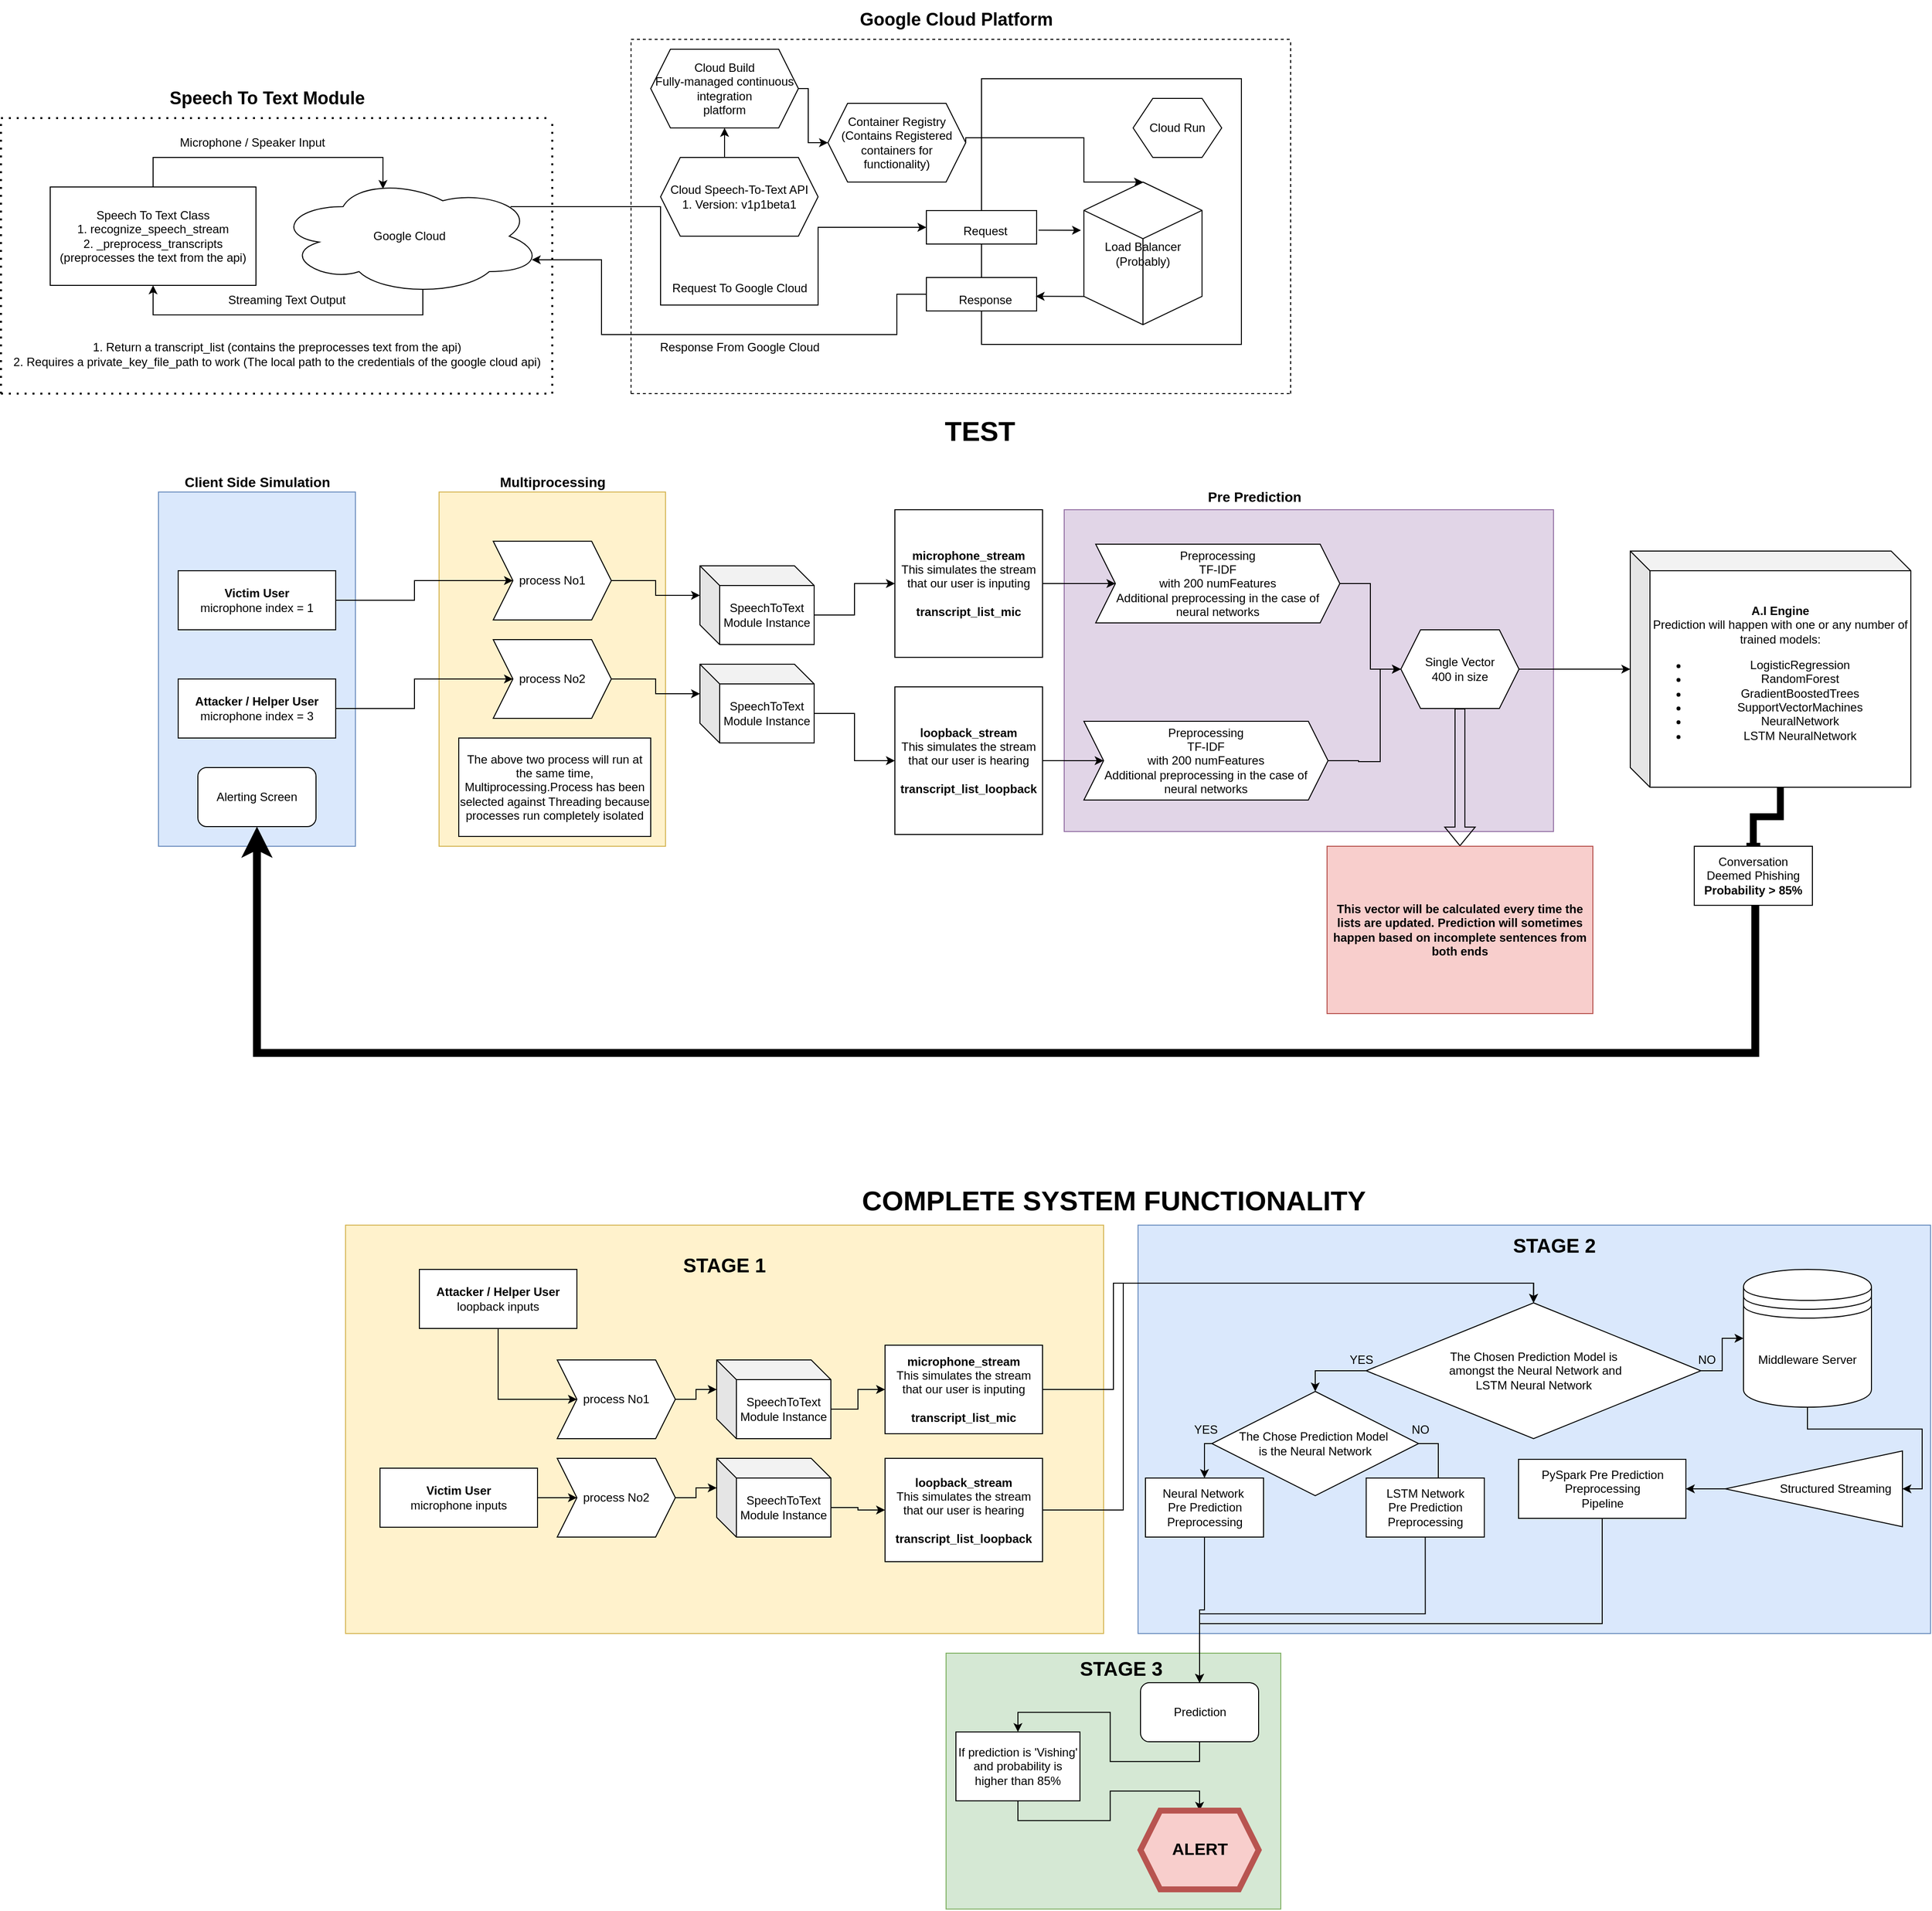 <mxfile version="21.3.7" type="device">
  <diagram name="Page-1" id="ctzv5fyDCn10Qhlh1byY">
    <mxGraphModel dx="1870" dy="420" grid="0" gridSize="10" guides="1" tooltips="1" connect="1" arrows="1" fold="1" page="0" pageScale="1" pageWidth="850" pageHeight="1100" math="0" shadow="0">
      <root>
        <mxCell id="0" />
        <mxCell id="1" parent="0" />
        <mxCell id="STmeNoUC2ha36NfWxA8M-2" value="" style="rounded=0;whiteSpace=wrap;html=1;strokeColor=#82b366;fontFamily=Helvetica;fontSize=12;fillColor=#d5e8d4;" parent="1" vertex="1">
          <mxGeometry x="1080" y="2160" width="340" height="260.06" as="geometry" />
        </mxCell>
        <mxCell id="Ygb7NbgrviFFFckif-1m-21" value="" style="rounded=0;whiteSpace=wrap;html=1;movable=0;resizable=0;rotatable=0;deletable=0;editable=0;locked=1;connectable=0;fillColor=#dae8fc;strokeColor=#6c8ebf;" parent="1" vertex="1">
          <mxGeometry x="1275" y="1725" width="805" height="415" as="geometry" />
        </mxCell>
        <mxCell id="0EH49_JH4XzbusxfSrFA-102" value="" style="rounded=0;whiteSpace=wrap;html=1;movable=1;resizable=1;rotatable=1;deletable=1;editable=1;locked=0;connectable=1;fillColor=#fff2cc;strokeColor=#d6b656;" parent="1" vertex="1">
          <mxGeometry x="470" y="1725" width="770" height="415" as="geometry" />
        </mxCell>
        <mxCell id="c_KxtVMHydn5gWl5uL-2-34" value="" style="rounded=0;whiteSpace=wrap;html=1;fillColor=#e1d5e7;strokeColor=#9673a6;movable=1;resizable=1;rotatable=1;deletable=1;editable=1;locked=0;connectable=1;" parent="1" vertex="1">
          <mxGeometry x="1200" y="998" width="497" height="327" as="geometry" />
        </mxCell>
        <mxCell id="c_KxtVMHydn5gWl5uL-2-20" value="" style="rounded=0;whiteSpace=wrap;html=1;fillColor=#dae8fc;strokeColor=#6c8ebf;movable=1;resizable=1;rotatable=1;deletable=1;editable=1;locked=0;connectable=1;" parent="1" vertex="1">
          <mxGeometry x="280" y="980" width="200" height="360" as="geometry" />
        </mxCell>
        <mxCell id="c_KxtVMHydn5gWl5uL-2-15" value="" style="rounded=0;whiteSpace=wrap;html=1;fillColor=#fff2cc;strokeColor=#d6b656;movable=1;resizable=1;rotatable=1;deletable=1;editable=1;locked=0;connectable=1;" parent="1" vertex="1">
          <mxGeometry x="565" y="980" width="230" height="360" as="geometry" />
        </mxCell>
        <mxCell id="K1V9EkRKCvGRuE5wwpo5-73" style="edgeStyle=orthogonalEdgeStyle;rounded=0;orthogonalLoop=1;jettySize=auto;html=1;exitX=0;exitY=0;exitDx=0;exitDy=51;exitPerimeter=0;entryX=0.96;entryY=0.7;entryDx=0;entryDy=0;entryPerimeter=0;" parent="1" source="K1V9EkRKCvGRuE5wwpo5-53" target="K1V9EkRKCvGRuE5wwpo5-19" edge="1">
          <mxGeometry relative="1" as="geometry">
            <Array as="points">
              <mxPoint x="1030" y="779" />
              <mxPoint x="1030" y="820" />
              <mxPoint x="730" y="820" />
              <mxPoint x="730" y="744" />
            </Array>
          </mxGeometry>
        </mxCell>
        <mxCell id="K1V9EkRKCvGRuE5wwpo5-53" value="" style="shape=module;align=left;spacingLeft=20;align=center;verticalAlign=top;whiteSpace=wrap;html=1;jettyWidth=112;jettyHeight=34;fillColor=none;flipH=0;flipV=1;" parent="1" vertex="1">
          <mxGeometry x="1060" y="560" width="320" height="270" as="geometry" />
        </mxCell>
        <mxCell id="K1V9EkRKCvGRuE5wwpo5-24" style="edgeStyle=orthogonalEdgeStyle;rounded=0;orthogonalLoop=1;jettySize=auto;html=1;exitX=0.5;exitY=0;exitDx=0;exitDy=0;entryX=0.4;entryY=0.1;entryDx=0;entryDy=0;entryPerimeter=0;" parent="1" source="K1V9EkRKCvGRuE5wwpo5-18" edge="1">
          <mxGeometry relative="1" as="geometry">
            <mxPoint x="508" y="672" as="targetPoint" />
            <Array as="points">
              <mxPoint x="290" y="640" />
              <mxPoint x="454" y="640" />
            </Array>
          </mxGeometry>
        </mxCell>
        <mxCell id="K1V9EkRKCvGRuE5wwpo5-18" value="Speech To Text Class&lt;br&gt;1. recognize_speech_stream&lt;br&gt;2. _preprocess_transcripts (preprocesses the text from the api)" style="rounded=0;whiteSpace=wrap;html=1;" parent="1" vertex="1">
          <mxGeometry x="170" y="670" width="209" height="100" as="geometry" />
        </mxCell>
        <mxCell id="K1V9EkRKCvGRuE5wwpo5-29" style="edgeStyle=orthogonalEdgeStyle;rounded=0;orthogonalLoop=1;jettySize=auto;html=1;exitX=0.55;exitY=0.95;exitDx=0;exitDy=0;exitPerimeter=0;entryX=0.5;entryY=1;entryDx=0;entryDy=0;" parent="1" target="K1V9EkRKCvGRuE5wwpo5-18" edge="1">
          <mxGeometry relative="1" as="geometry">
            <mxPoint x="548.5" y="774" as="sourcePoint" />
            <Array as="points">
              <mxPoint x="549" y="800" />
              <mxPoint x="275" y="800" />
            </Array>
          </mxGeometry>
        </mxCell>
        <mxCell id="K1V9EkRKCvGRuE5wwpo5-72" style="edgeStyle=orthogonalEdgeStyle;rounded=0;orthogonalLoop=1;jettySize=auto;html=1;exitX=0.88;exitY=0.25;exitDx=0;exitDy=0;exitPerimeter=0;entryX=0;entryY=0;entryDx=0;entryDy=119;entryPerimeter=0;" parent="1" source="K1V9EkRKCvGRuE5wwpo5-19" target="K1V9EkRKCvGRuE5wwpo5-53" edge="1">
          <mxGeometry relative="1" as="geometry">
            <Array as="points">
              <mxPoint x="790" y="690" />
              <mxPoint x="790" y="790" />
              <mxPoint x="950" y="790" />
              <mxPoint x="950" y="711" />
            </Array>
          </mxGeometry>
        </mxCell>
        <mxCell id="K1V9EkRKCvGRuE5wwpo5-19" value="Google Cloud" style="ellipse;shape=cloud;whiteSpace=wrap;html=1;" parent="1" vertex="1">
          <mxGeometry x="400" y="660" width="270" height="120" as="geometry" />
        </mxCell>
        <mxCell id="K1V9EkRKCvGRuE5wwpo5-26" value="Microphone / Speaker Input" style="text;html=1;align=center;verticalAlign=middle;resizable=0;points=[];autosize=1;strokeColor=none;fillColor=none;" parent="1" vertex="1">
          <mxGeometry x="290" y="610" width="170" height="30" as="geometry" />
        </mxCell>
        <mxCell id="K1V9EkRKCvGRuE5wwpo5-27" value="Streaming Text Output" style="text;html=1;align=center;verticalAlign=middle;resizable=0;points=[];autosize=1;strokeColor=none;fillColor=none;" parent="1" vertex="1">
          <mxGeometry x="340" y="770" width="140" height="30" as="geometry" />
        </mxCell>
        <mxCell id="K1V9EkRKCvGRuE5wwpo5-30" value="" style="endArrow=none;dashed=1;html=1;dashPattern=1 3;strokeWidth=2;rounded=0;" parent="1" edge="1">
          <mxGeometry width="50" height="50" relative="1" as="geometry">
            <mxPoint x="120" y="880" as="sourcePoint" />
            <mxPoint x="120" y="600" as="targetPoint" />
          </mxGeometry>
        </mxCell>
        <mxCell id="K1V9EkRKCvGRuE5wwpo5-32" value="" style="endArrow=none;dashed=1;html=1;dashPattern=1 3;strokeWidth=2;rounded=0;" parent="1" edge="1">
          <mxGeometry width="50" height="50" relative="1" as="geometry">
            <mxPoint x="120" y="880" as="sourcePoint" />
            <mxPoint x="680" y="880" as="targetPoint" />
          </mxGeometry>
        </mxCell>
        <mxCell id="K1V9EkRKCvGRuE5wwpo5-33" value="" style="endArrow=none;dashed=1;html=1;dashPattern=1 3;strokeWidth=2;rounded=0;" parent="1" edge="1">
          <mxGeometry width="50" height="50" relative="1" as="geometry">
            <mxPoint x="120" y="600" as="sourcePoint" />
            <mxPoint x="680" y="600" as="targetPoint" />
          </mxGeometry>
        </mxCell>
        <mxCell id="K1V9EkRKCvGRuE5wwpo5-34" value="1. Return a transcript_list (contains the preprocesses text from the api)&lt;br&gt;2. Requires a private_key_file_path to work (The local path to the credentials of the google cloud api)" style="text;html=1;align=center;verticalAlign=middle;resizable=0;points=[];autosize=1;strokeColor=none;fillColor=none;" parent="1" vertex="1">
          <mxGeometry x="120" y="820" width="560" height="40" as="geometry" />
        </mxCell>
        <mxCell id="K1V9EkRKCvGRuE5wwpo5-36" value="&lt;font style=&quot;font-size: 18px;&quot;&gt;&lt;b&gt;Speech To Text Module&lt;/b&gt;&lt;/font&gt;" style="text;html=1;align=center;verticalAlign=middle;resizable=0;points=[];autosize=1;strokeColor=none;fillColor=none;" parent="1" vertex="1">
          <mxGeometry x="280" y="560" width="220" height="40" as="geometry" />
        </mxCell>
        <mxCell id="K1V9EkRKCvGRuE5wwpo5-66" style="edgeStyle=orthogonalEdgeStyle;rounded=0;orthogonalLoop=1;jettySize=auto;html=1;exitX=0.5;exitY=0;exitDx=0;exitDy=0;entryX=0.5;entryY=1;entryDx=0;entryDy=0;" parent="1" source="K1V9EkRKCvGRuE5wwpo5-38" target="K1V9EkRKCvGRuE5wwpo5-39" edge="1">
          <mxGeometry relative="1" as="geometry" />
        </mxCell>
        <mxCell id="K1V9EkRKCvGRuE5wwpo5-38" value="Cloud Speech-To-Text API&lt;br&gt;1. Version: v1p1beta1" style="shape=hexagon;perimeter=hexagonPerimeter2;whiteSpace=wrap;html=1;fixedSize=1;" parent="1" vertex="1">
          <mxGeometry x="790" y="640" width="160" height="80" as="geometry" />
        </mxCell>
        <mxCell id="K1V9EkRKCvGRuE5wwpo5-45" style="edgeStyle=orthogonalEdgeStyle;rounded=0;orthogonalLoop=1;jettySize=auto;html=1;exitX=1;exitY=0.5;exitDx=0;exitDy=0;entryX=0;entryY=0.5;entryDx=0;entryDy=0;" parent="1" source="K1V9EkRKCvGRuE5wwpo5-39" target="K1V9EkRKCvGRuE5wwpo5-40" edge="1">
          <mxGeometry relative="1" as="geometry">
            <Array as="points">
              <mxPoint x="940" y="570" />
              <mxPoint x="940" y="625" />
            </Array>
          </mxGeometry>
        </mxCell>
        <mxCell id="K1V9EkRKCvGRuE5wwpo5-39" value="Cloud Build&lt;br&gt;Fully-managed continuous integration&lt;br&gt;platform" style="shape=hexagon;perimeter=hexagonPerimeter2;whiteSpace=wrap;html=1;fixedSize=1;" parent="1" vertex="1">
          <mxGeometry x="780" y="530" width="150" height="80" as="geometry" />
        </mxCell>
        <mxCell id="K1V9EkRKCvGRuE5wwpo5-61" style="edgeStyle=orthogonalEdgeStyle;rounded=0;orthogonalLoop=1;jettySize=auto;html=1;exitX=1;exitY=0.5;exitDx=0;exitDy=0;entryX=0.5;entryY=0;entryDx=0;entryDy=0;entryPerimeter=0;" parent="1" source="K1V9EkRKCvGRuE5wwpo5-40" target="K1V9EkRKCvGRuE5wwpo5-60" edge="1">
          <mxGeometry relative="1" as="geometry">
            <Array as="points">
              <mxPoint x="1100" y="620" />
              <mxPoint x="1220" y="620" />
              <mxPoint x="1220" y="665" />
            </Array>
          </mxGeometry>
        </mxCell>
        <mxCell id="K1V9EkRKCvGRuE5wwpo5-40" value="Container Registry&lt;br&gt;(Contains Registered containers for functionality)" style="shape=hexagon;perimeter=hexagonPerimeter2;whiteSpace=wrap;html=1;fixedSize=1;" parent="1" vertex="1">
          <mxGeometry x="960" y="585" width="140" height="80" as="geometry" />
        </mxCell>
        <mxCell id="K1V9EkRKCvGRuE5wwpo5-55" value="Request" style="text;html=1;strokeColor=none;fillColor=none;align=center;verticalAlign=middle;whiteSpace=wrap;rounded=0;" parent="1" vertex="1">
          <mxGeometry x="1090" y="700" width="60" height="30" as="geometry" />
        </mxCell>
        <mxCell id="K1V9EkRKCvGRuE5wwpo5-57" value="Response&lt;br&gt;" style="text;html=1;strokeColor=none;fillColor=none;align=center;verticalAlign=middle;whiteSpace=wrap;rounded=0;" parent="1" vertex="1">
          <mxGeometry x="1090" y="770" width="60" height="30" as="geometry" />
        </mxCell>
        <mxCell id="K1V9EkRKCvGRuE5wwpo5-59" value="Cloud Run" style="shape=hexagon;perimeter=hexagonPerimeter2;whiteSpace=wrap;html=1;fixedSize=1;" parent="1" vertex="1">
          <mxGeometry x="1270" y="580" width="90" height="60" as="geometry" />
        </mxCell>
        <mxCell id="K1V9EkRKCvGRuE5wwpo5-60" value="Load Balancer&lt;br&gt;(Probably)" style="html=1;whiteSpace=wrap;shape=isoCube2;backgroundOutline=1;isoAngle=15;" parent="1" vertex="1">
          <mxGeometry x="1220" y="665" width="120" height="145" as="geometry" />
        </mxCell>
        <mxCell id="K1V9EkRKCvGRuE5wwpo5-63" value="" style="endArrow=classic;html=1;rounded=0;exitX=0.356;exitY=0.43;exitDx=0;exitDy=0;exitPerimeter=0;entryX=-0.025;entryY=0.338;entryDx=0;entryDy=0;entryPerimeter=0;" parent="1" source="K1V9EkRKCvGRuE5wwpo5-53" target="K1V9EkRKCvGRuE5wwpo5-60" edge="1">
          <mxGeometry width="50" height="50" relative="1" as="geometry">
            <mxPoint x="880" y="650" as="sourcePoint" />
            <mxPoint x="930" y="600" as="targetPoint" />
          </mxGeometry>
        </mxCell>
        <mxCell id="K1V9EkRKCvGRuE5wwpo5-64" value="" style="endArrow=classic;html=1;rounded=0;exitX=0;exitY=0;exitDx=0;exitDy=116.191;exitPerimeter=0;entryX=0.347;entryY=0.181;entryDx=0;entryDy=0;entryPerimeter=0;" parent="1" source="K1V9EkRKCvGRuE5wwpo5-60" target="K1V9EkRKCvGRuE5wwpo5-53" edge="1">
          <mxGeometry width="50" height="50" relative="1" as="geometry">
            <mxPoint x="880" y="650" as="sourcePoint" />
            <mxPoint x="930" y="600" as="targetPoint" />
          </mxGeometry>
        </mxCell>
        <mxCell id="K1V9EkRKCvGRuE5wwpo5-65" value="" style="endArrow=none;dashed=1;html=1;dashPattern=1 3;strokeWidth=2;rounded=0;" parent="1" edge="1">
          <mxGeometry width="50" height="50" relative="1" as="geometry">
            <mxPoint x="680" y="880" as="sourcePoint" />
            <mxPoint x="680" y="600" as="targetPoint" />
          </mxGeometry>
        </mxCell>
        <mxCell id="K1V9EkRKCvGRuE5wwpo5-67" value="" style="endArrow=none;dashed=1;html=1;rounded=0;" parent="1" edge="1">
          <mxGeometry width="50" height="50" relative="1" as="geometry">
            <mxPoint x="760" y="880" as="sourcePoint" />
            <mxPoint x="760" y="520" as="targetPoint" />
          </mxGeometry>
        </mxCell>
        <mxCell id="K1V9EkRKCvGRuE5wwpo5-68" value="" style="endArrow=none;dashed=1;html=1;rounded=0;" parent="1" edge="1">
          <mxGeometry width="50" height="50" relative="1" as="geometry">
            <mxPoint x="1430" y="880" as="sourcePoint" />
            <mxPoint x="1430" y="520" as="targetPoint" />
          </mxGeometry>
        </mxCell>
        <mxCell id="K1V9EkRKCvGRuE5wwpo5-69" value="" style="endArrow=none;dashed=1;html=1;rounded=0;" parent="1" edge="1">
          <mxGeometry width="50" height="50" relative="1" as="geometry">
            <mxPoint x="760" y="520" as="sourcePoint" />
            <mxPoint x="1430" y="520" as="targetPoint" />
          </mxGeometry>
        </mxCell>
        <mxCell id="K1V9EkRKCvGRuE5wwpo5-70" value="" style="endArrow=none;dashed=1;html=1;rounded=0;" parent="1" edge="1">
          <mxGeometry width="50" height="50" relative="1" as="geometry">
            <mxPoint x="760" y="880" as="sourcePoint" />
            <mxPoint x="1430" y="880" as="targetPoint" />
          </mxGeometry>
        </mxCell>
        <mxCell id="K1V9EkRKCvGRuE5wwpo5-71" value="&lt;font style=&quot;font-size: 18px;&quot;&gt;Google Cloud Platform&lt;/font&gt;" style="text;html=1;align=center;verticalAlign=middle;resizable=0;points=[];autosize=1;strokeColor=none;fillColor=none;fontSize=18;fontStyle=1" parent="1" vertex="1">
          <mxGeometry x="980" y="480" width="220" height="40" as="geometry" />
        </mxCell>
        <mxCell id="K1V9EkRKCvGRuE5wwpo5-74" value="Request To Google Cloud" style="text;html=1;align=center;verticalAlign=middle;resizable=0;points=[];autosize=1;strokeColor=none;fillColor=none;" parent="1" vertex="1">
          <mxGeometry x="790" y="758" width="160" height="30" as="geometry" />
        </mxCell>
        <mxCell id="K1V9EkRKCvGRuE5wwpo5-75" value="Response From Google Cloud" style="text;html=1;align=center;verticalAlign=middle;resizable=0;points=[];autosize=1;strokeColor=none;fillColor=none;" parent="1" vertex="1">
          <mxGeometry x="775" y="818" width="190" height="30" as="geometry" />
        </mxCell>
        <mxCell id="c_KxtVMHydn5gWl5uL-2-1" value="&lt;b style=&quot;&quot;&gt;&lt;font style=&quot;font-size: 28px;&quot;&gt;TEST&lt;/font&gt;&lt;/b&gt;" style="text;html=1;align=center;verticalAlign=middle;resizable=0;points=[];autosize=1;strokeColor=none;fillColor=none;" parent="1" vertex="1">
          <mxGeometry x="1064" y="893" width="100" height="50" as="geometry" />
        </mxCell>
        <mxCell id="c_KxtVMHydn5gWl5uL-2-6" style="edgeStyle=orthogonalEdgeStyle;rounded=0;orthogonalLoop=1;jettySize=auto;html=1;exitX=1;exitY=0.5;exitDx=0;exitDy=0;entryX=0;entryY=0.5;entryDx=0;entryDy=0;" parent="1" source="c_KxtVMHydn5gWl5uL-2-2" target="c_KxtVMHydn5gWl5uL-2-8" edge="1">
          <mxGeometry relative="1" as="geometry" />
        </mxCell>
        <mxCell id="c_KxtVMHydn5gWl5uL-2-2" value="&lt;b&gt;Victim User&lt;/b&gt;&lt;br&gt;microphone index = 1" style="rounded=0;whiteSpace=wrap;html=1;" parent="1" vertex="1">
          <mxGeometry x="300" y="1060" width="160" height="60" as="geometry" />
        </mxCell>
        <mxCell id="c_KxtVMHydn5gWl5uL-2-7" style="edgeStyle=orthogonalEdgeStyle;rounded=0;orthogonalLoop=1;jettySize=auto;html=1;exitX=1;exitY=0.5;exitDx=0;exitDy=0;entryX=0;entryY=0.5;entryDx=0;entryDy=0;" parent="1" source="c_KxtVMHydn5gWl5uL-2-3" target="c_KxtVMHydn5gWl5uL-2-9" edge="1">
          <mxGeometry relative="1" as="geometry" />
        </mxCell>
        <mxCell id="c_KxtVMHydn5gWl5uL-2-3" value="&lt;b&gt;Attacker / Helper User&lt;/b&gt;&lt;br&gt;microphone index = 3" style="rounded=0;whiteSpace=wrap;html=1;" parent="1" vertex="1">
          <mxGeometry x="300" y="1170" width="160" height="60" as="geometry" />
        </mxCell>
        <mxCell id="c_KxtVMHydn5gWl5uL-2-27" style="edgeStyle=orthogonalEdgeStyle;rounded=0;orthogonalLoop=1;jettySize=auto;html=1;exitX=1;exitY=0.5;exitDx=0;exitDy=0;entryX=0;entryY=0.5;entryDx=0;entryDy=0;" parent="1" source="c_KxtVMHydn5gWl5uL-2-4" target="c_KxtVMHydn5gWl5uL-2-26" edge="1">
          <mxGeometry relative="1" as="geometry" />
        </mxCell>
        <mxCell id="c_KxtVMHydn5gWl5uL-2-4" value="&lt;b&gt;microphone_stream&lt;/b&gt;&lt;br&gt;This simulates the stream that our user is inputing&lt;br&gt;&lt;br&gt;&lt;b&gt;transcript_list_mic&lt;/b&gt;" style="whiteSpace=wrap;html=1;aspect=fixed;" parent="1" vertex="1">
          <mxGeometry x="1028" y="998" width="150" height="150" as="geometry" />
        </mxCell>
        <mxCell id="c_KxtVMHydn5gWl5uL-2-30" style="edgeStyle=orthogonalEdgeStyle;rounded=0;orthogonalLoop=1;jettySize=auto;html=1;exitX=1;exitY=0.5;exitDx=0;exitDy=0;entryX=0;entryY=0.5;entryDx=0;entryDy=0;" parent="1" source="c_KxtVMHydn5gWl5uL-2-5" target="c_KxtVMHydn5gWl5uL-2-42" edge="1">
          <mxGeometry relative="1" as="geometry">
            <mxPoint x="1252" y="1253.0" as="targetPoint" />
          </mxGeometry>
        </mxCell>
        <mxCell id="c_KxtVMHydn5gWl5uL-2-5" value="&lt;b&gt;loopback_stream&lt;/b&gt;&lt;br&gt;This simulates the stream that our user is hearing&lt;br&gt;&lt;br&gt;&lt;b&gt;transcript_list_loopback&lt;/b&gt;" style="whiteSpace=wrap;html=1;aspect=fixed;" parent="1" vertex="1">
          <mxGeometry x="1028" y="1178" width="150" height="150" as="geometry" />
        </mxCell>
        <mxCell id="c_KxtVMHydn5gWl5uL-2-12" style="edgeStyle=orthogonalEdgeStyle;rounded=0;orthogonalLoop=1;jettySize=auto;html=1;exitX=1;exitY=0.5;exitDx=0;exitDy=0;entryX=0;entryY=0;entryDx=0;entryDy=30;entryPerimeter=0;" parent="1" source="c_KxtVMHydn5gWl5uL-2-8" target="c_KxtVMHydn5gWl5uL-2-11" edge="1">
          <mxGeometry relative="1" as="geometry" />
        </mxCell>
        <mxCell id="c_KxtVMHydn5gWl5uL-2-8" value="process No1" style="shape=step;perimeter=stepPerimeter;whiteSpace=wrap;html=1;fixedSize=1;" parent="1" vertex="1">
          <mxGeometry x="620" y="1030" width="120" height="80" as="geometry" />
        </mxCell>
        <mxCell id="c_KxtVMHydn5gWl5uL-2-14" style="edgeStyle=orthogonalEdgeStyle;rounded=0;orthogonalLoop=1;jettySize=auto;html=1;exitX=1;exitY=0.5;exitDx=0;exitDy=0;entryX=0;entryY=0;entryDx=0;entryDy=30;entryPerimeter=0;" parent="1" source="c_KxtVMHydn5gWl5uL-2-9" target="c_KxtVMHydn5gWl5uL-2-13" edge="1">
          <mxGeometry relative="1" as="geometry" />
        </mxCell>
        <mxCell id="c_KxtVMHydn5gWl5uL-2-9" value="process No2" style="shape=step;perimeter=stepPerimeter;whiteSpace=wrap;html=1;fixedSize=1;" parent="1" vertex="1">
          <mxGeometry x="620" y="1130" width="120" height="80" as="geometry" />
        </mxCell>
        <mxCell id="c_KxtVMHydn5gWl5uL-2-18" style="edgeStyle=orthogonalEdgeStyle;rounded=0;orthogonalLoop=1;jettySize=auto;html=1;exitX=0;exitY=0;exitDx=116;exitDy=50;exitPerimeter=0;entryX=0;entryY=0.5;entryDx=0;entryDy=0;" parent="1" source="c_KxtVMHydn5gWl5uL-2-11" target="c_KxtVMHydn5gWl5uL-2-4" edge="1">
          <mxGeometry relative="1" as="geometry" />
        </mxCell>
        <mxCell id="c_KxtVMHydn5gWl5uL-2-11" value="SpeechToText Module Instance" style="shape=cube;whiteSpace=wrap;html=1;boundedLbl=1;backgroundOutline=1;darkOpacity=0.05;darkOpacity2=0.1;" parent="1" vertex="1">
          <mxGeometry x="830" y="1055" width="116" height="80" as="geometry" />
        </mxCell>
        <mxCell id="c_KxtVMHydn5gWl5uL-2-19" style="edgeStyle=orthogonalEdgeStyle;rounded=0;orthogonalLoop=1;jettySize=auto;html=1;exitX=0;exitY=0;exitDx=116;exitDy=50;exitPerimeter=0;entryX=0;entryY=0.5;entryDx=0;entryDy=0;" parent="1" source="c_KxtVMHydn5gWl5uL-2-13" target="c_KxtVMHydn5gWl5uL-2-5" edge="1">
          <mxGeometry relative="1" as="geometry" />
        </mxCell>
        <mxCell id="c_KxtVMHydn5gWl5uL-2-13" value="SpeechToText Module Instance" style="shape=cube;whiteSpace=wrap;html=1;boundedLbl=1;backgroundOutline=1;darkOpacity=0.05;darkOpacity2=0.1;" parent="1" vertex="1">
          <mxGeometry x="830" y="1155" width="116" height="80" as="geometry" />
        </mxCell>
        <mxCell id="c_KxtVMHydn5gWl5uL-2-16" value="&lt;b&gt;&lt;font style=&quot;font-size: 14px;&quot;&gt;Multiprocessing&lt;/font&gt;&lt;/b&gt;" style="text;html=1;align=center;verticalAlign=middle;resizable=0;points=[];autosize=1;strokeColor=none;fillColor=none;" parent="1" vertex="1">
          <mxGeometry x="615" y="955" width="130" height="30" as="geometry" />
        </mxCell>
        <mxCell id="c_KxtVMHydn5gWl5uL-2-17" value="The above two process will run at the same time, Multiprocessing.Process has been selected against Threading because processes run completely isolated" style="rounded=0;whiteSpace=wrap;html=1;" parent="1" vertex="1">
          <mxGeometry x="585" y="1230" width="195" height="100" as="geometry" />
        </mxCell>
        <mxCell id="c_KxtVMHydn5gWl5uL-2-21" value="&lt;span style=&quot;font-size: 14px;&quot;&gt;&lt;b&gt;Client Side Simulation&lt;/b&gt;&lt;/span&gt;" style="text;html=1;align=center;verticalAlign=middle;resizable=0;points=[];autosize=1;strokeColor=none;fillColor=none;" parent="1" vertex="1">
          <mxGeometry x="295" y="955" width="170" height="30" as="geometry" />
        </mxCell>
        <mxCell id="c_KxtVMHydn5gWl5uL-2-32" style="edgeStyle=orthogonalEdgeStyle;rounded=0;orthogonalLoop=1;jettySize=auto;html=1;exitX=1;exitY=0.5;exitDx=0;exitDy=0;entryX=0;entryY=0.5;entryDx=0;entryDy=0;" parent="1" source="c_KxtVMHydn5gWl5uL-2-26" target="c_KxtVMHydn5gWl5uL-2-31" edge="1">
          <mxGeometry relative="1" as="geometry">
            <mxPoint x="1569" y="1073.0" as="sourcePoint" />
          </mxGeometry>
        </mxCell>
        <mxCell id="c_KxtVMHydn5gWl5uL-2-26" value="Preprocessing&lt;br&gt;TF-IDF&lt;br&gt;with 200 numFeatures&lt;br&gt;Additional preprocessing in the case of &lt;br&gt;neural networks" style="shape=step;perimeter=stepPerimeter;whiteSpace=wrap;html=1;fixedSize=1;" parent="1" vertex="1">
          <mxGeometry x="1232" y="1033" width="248" height="80" as="geometry" />
        </mxCell>
        <mxCell id="c_KxtVMHydn5gWl5uL-2-33" style="edgeStyle=orthogonalEdgeStyle;rounded=0;orthogonalLoop=1;jettySize=auto;html=1;exitX=1;exitY=0.5;exitDx=0;exitDy=0;entryX=0;entryY=0.5;entryDx=0;entryDy=0;" parent="1" source="c_KxtVMHydn5gWl5uL-2-42" target="c_KxtVMHydn5gWl5uL-2-31" edge="1">
          <mxGeometry relative="1" as="geometry">
            <mxPoint x="1491" y="1165.0" as="targetPoint" />
            <mxPoint x="1499" y="1253" as="sourcePoint" />
            <Array as="points">
              <mxPoint x="1499" y="1253" />
              <mxPoint x="1521" y="1254" />
              <mxPoint x="1521" y="1160" />
            </Array>
          </mxGeometry>
        </mxCell>
        <mxCell id="c_KxtVMHydn5gWl5uL-2-41" style="edgeStyle=orthogonalEdgeStyle;rounded=0;orthogonalLoop=1;jettySize=auto;html=1;exitX=1;exitY=0.5;exitDx=0;exitDy=0;" parent="1" source="c_KxtVMHydn5gWl5uL-2-31" target="c_KxtVMHydn5gWl5uL-2-40" edge="1">
          <mxGeometry relative="1" as="geometry" />
        </mxCell>
        <mxCell id="c_KxtVMHydn5gWl5uL-2-31" value="Single Vector&lt;br&gt;400 in size" style="shape=hexagon;perimeter=hexagonPerimeter2;whiteSpace=wrap;html=1;fixedSize=1;" parent="1" vertex="1">
          <mxGeometry x="1542" y="1120" width="120" height="80" as="geometry" />
        </mxCell>
        <mxCell id="c_KxtVMHydn5gWl5uL-2-35" value="&lt;span style=&quot;font-size: 14px;&quot;&gt;&lt;b&gt;Pre Prediction&lt;/b&gt;&lt;/span&gt;" style="text;html=1;align=center;verticalAlign=middle;resizable=0;points=[];autosize=1;strokeColor=none;fillColor=none;" parent="1" vertex="1">
          <mxGeometry x="1333" y="970" width="120" height="30" as="geometry" />
        </mxCell>
        <mxCell id="c_KxtVMHydn5gWl5uL-2-38" value="" style="shape=flexArrow;endArrow=classic;html=1;rounded=0;exitX=0.5;exitY=1;exitDx=0;exitDy=0;entryX=0.5;entryY=0;entryDx=0;entryDy=0;" parent="1" source="c_KxtVMHydn5gWl5uL-2-31" target="c_KxtVMHydn5gWl5uL-2-39" edge="1">
          <mxGeometry width="50" height="50" relative="1" as="geometry">
            <mxPoint x="1179" y="1300" as="sourcePoint" />
            <mxPoint x="1616.75" y="1340" as="targetPoint" />
          </mxGeometry>
        </mxCell>
        <mxCell id="c_KxtVMHydn5gWl5uL-2-39" value="&lt;b&gt;This vector will be calculated every time the lists are updated. Prediction will sometimes happen based on incomplete sentences from both ends&lt;/b&gt;" style="rounded=0;whiteSpace=wrap;html=1;fillColor=#f8cecc;strokeColor=#b85450;" parent="1" vertex="1">
          <mxGeometry x="1467" y="1340" width="270" height="170" as="geometry" />
        </mxCell>
        <mxCell id="c_KxtVMHydn5gWl5uL-2-44" style="edgeStyle=orthogonalEdgeStyle;rounded=0;orthogonalLoop=1;jettySize=auto;html=1;entryX=0.5;entryY=1;entryDx=0;entryDy=0;strokeWidth=8;exitX=0.5;exitY=1;exitDx=0;exitDy=0;" parent="1" source="c_KxtVMHydn5gWl5uL-2-45" target="c_KxtVMHydn5gWl5uL-2-43" edge="1">
          <mxGeometry relative="1" as="geometry">
            <mxPoint x="1860" y="1430" as="sourcePoint" />
            <Array as="points">
              <mxPoint x="1902" y="1400" />
              <mxPoint x="1902" y="1550" />
              <mxPoint x="380" y="1550" />
            </Array>
          </mxGeometry>
        </mxCell>
        <mxCell id="c_KxtVMHydn5gWl5uL-2-47" style="edgeStyle=orthogonalEdgeStyle;rounded=0;orthogonalLoop=1;jettySize=auto;html=1;exitX=0;exitY=0;exitDx=152.5;exitDy=240;exitPerimeter=0;entryX=0.5;entryY=0;entryDx=0;entryDy=0;strokeWidth=7;endArrow=baseDash;endFill=0;" parent="1" source="c_KxtVMHydn5gWl5uL-2-40" target="c_KxtVMHydn5gWl5uL-2-45" edge="1">
          <mxGeometry relative="1" as="geometry" />
        </mxCell>
        <mxCell id="c_KxtVMHydn5gWl5uL-2-40" value="&lt;font style=&quot;font-size: 12px;&quot;&gt;&lt;b&gt;A.I Engine&lt;br&gt;&lt;/b&gt;Prediction will happen with one or any number of trained models:&lt;br&gt;&lt;ul&gt;&lt;li&gt;&lt;font style=&quot;font-size: 12px;&quot;&gt;LogisticRegression&lt;/font&gt;&lt;/li&gt;&lt;li&gt;&lt;font style=&quot;font-size: 12px;&quot;&gt;RandomForest&lt;/font&gt;&lt;/li&gt;&lt;li&gt;&lt;font style=&quot;font-size: 12px;&quot;&gt;GradientBoostedTrees&lt;/font&gt;&lt;/li&gt;&lt;li&gt;&lt;font style=&quot;font-size: 12px;&quot;&gt;SupportVectorMachines&lt;/font&gt;&lt;/li&gt;&lt;li&gt;NeuralNetwork&lt;/li&gt;&lt;li&gt;LSTM NeuralNetwork&lt;/li&gt;&lt;/ul&gt;&lt;/font&gt;" style="shape=cube;whiteSpace=wrap;html=1;boundedLbl=1;backgroundOutline=1;darkOpacity=0.05;darkOpacity2=0.1;" parent="1" vertex="1">
          <mxGeometry x="1775" y="1040" width="285" height="240" as="geometry" />
        </mxCell>
        <mxCell id="c_KxtVMHydn5gWl5uL-2-42" value="Preprocessing&lt;br&gt;TF-IDF&lt;br&gt;with 200 numFeatures&lt;br&gt;Additional preprocessing in the case of &lt;br&gt;neural networks" style="shape=step;perimeter=stepPerimeter;whiteSpace=wrap;html=1;fixedSize=1;" parent="1" vertex="1">
          <mxGeometry x="1220" y="1213" width="248" height="80" as="geometry" />
        </mxCell>
        <mxCell id="c_KxtVMHydn5gWl5uL-2-43" value="Alerting Screen" style="rounded=1;whiteSpace=wrap;html=1;" parent="1" vertex="1">
          <mxGeometry x="320" y="1260" width="120" height="60" as="geometry" />
        </mxCell>
        <mxCell id="c_KxtVMHydn5gWl5uL-2-45" value="Conversation Deemed Phishing&lt;br&gt;&lt;b&gt;Probability &amp;gt; 85%&lt;/b&gt;" style="rounded=0;whiteSpace=wrap;html=1;" parent="1" vertex="1">
          <mxGeometry x="1840" y="1340" width="120" height="60" as="geometry" />
        </mxCell>
        <mxCell id="0EH49_JH4XzbusxfSrFA-94" style="edgeStyle=orthogonalEdgeStyle;rounded=0;orthogonalLoop=1;jettySize=auto;html=1;exitX=1;exitY=0.5;exitDx=0;exitDy=0;entryX=0;entryY=0.5;entryDx=0;entryDy=0;" parent="1" source="0EH49_JH4XzbusxfSrFA-41" target="0EH49_JH4XzbusxfSrFA-51" edge="1">
          <mxGeometry relative="1" as="geometry" />
        </mxCell>
        <mxCell id="0EH49_JH4XzbusxfSrFA-41" value="&lt;b&gt;Victim User&lt;/b&gt;&lt;br&gt;microphone inputs" style="rounded=0;whiteSpace=wrap;html=1;" parent="1" vertex="1">
          <mxGeometry x="505" y="1972" width="160" height="60" as="geometry" />
        </mxCell>
        <mxCell id="0EH49_JH4XzbusxfSrFA-97" style="edgeStyle=orthogonalEdgeStyle;rounded=0;orthogonalLoop=1;jettySize=auto;html=1;exitX=1;exitY=0.5;exitDx=0;exitDy=0;entryX=0;entryY=0;entryDx=0;entryDy=30;entryPerimeter=0;" parent="1" source="0EH49_JH4XzbusxfSrFA-49" target="0EH49_JH4XzbusxfSrFA-53" edge="1">
          <mxGeometry relative="1" as="geometry" />
        </mxCell>
        <mxCell id="0EH49_JH4XzbusxfSrFA-49" value="process No1" style="shape=step;perimeter=stepPerimeter;whiteSpace=wrap;html=1;fixedSize=1;" parent="1" vertex="1">
          <mxGeometry x="685" y="1862" width="120" height="80" as="geometry" />
        </mxCell>
        <mxCell id="0EH49_JH4XzbusxfSrFA-98" style="edgeStyle=orthogonalEdgeStyle;rounded=0;orthogonalLoop=1;jettySize=auto;html=1;exitX=1;exitY=0.5;exitDx=0;exitDy=0;entryX=0;entryY=0;entryDx=0;entryDy=30;entryPerimeter=0;" parent="1" source="0EH49_JH4XzbusxfSrFA-51" target="0EH49_JH4XzbusxfSrFA-55" edge="1">
          <mxGeometry relative="1" as="geometry" />
        </mxCell>
        <mxCell id="0EH49_JH4XzbusxfSrFA-51" value="process No2" style="shape=step;perimeter=stepPerimeter;whiteSpace=wrap;html=1;fixedSize=1;" parent="1" vertex="1">
          <mxGeometry x="685" y="1962" width="120" height="80" as="geometry" />
        </mxCell>
        <mxCell id="0EH49_JH4XzbusxfSrFA-52" style="edgeStyle=orthogonalEdgeStyle;rounded=0;orthogonalLoop=1;jettySize=auto;html=1;exitX=0;exitY=0;exitDx=116;exitDy=50;exitPerimeter=0;entryX=0;entryY=0.5;entryDx=0;entryDy=0;" parent="1" source="0EH49_JH4XzbusxfSrFA-53" target="0EH49_JH4XzbusxfSrFA-100" edge="1">
          <mxGeometry relative="1" as="geometry">
            <mxPoint x="1093" y="1869.5" as="targetPoint" />
          </mxGeometry>
        </mxCell>
        <mxCell id="0EH49_JH4XzbusxfSrFA-53" value="SpeechToText Module Instance" style="shape=cube;whiteSpace=wrap;html=1;boundedLbl=1;backgroundOutline=1;darkOpacity=0.05;darkOpacity2=0.1;" parent="1" vertex="1">
          <mxGeometry x="847" y="1862" width="116" height="80" as="geometry" />
        </mxCell>
        <mxCell id="0EH49_JH4XzbusxfSrFA-54" style="edgeStyle=orthogonalEdgeStyle;rounded=0;orthogonalLoop=1;jettySize=auto;html=1;exitX=0;exitY=0;exitDx=116;exitDy=50;exitPerimeter=0;entryX=0;entryY=0.5;entryDx=0;entryDy=0;" parent="1" source="0EH49_JH4XzbusxfSrFA-55" target="0EH49_JH4XzbusxfSrFA-101" edge="1">
          <mxGeometry relative="1" as="geometry">
            <mxPoint x="1093" y="2047" as="targetPoint" />
          </mxGeometry>
        </mxCell>
        <mxCell id="0EH49_JH4XzbusxfSrFA-55" value="SpeechToText Module Instance" style="shape=cube;whiteSpace=wrap;html=1;boundedLbl=1;backgroundOutline=1;darkOpacity=0.05;darkOpacity2=0.1;" parent="1" vertex="1">
          <mxGeometry x="847" y="1962" width="116" height="80" as="geometry" />
        </mxCell>
        <mxCell id="0EH49_JH4XzbusxfSrFA-73" value="&lt;span style=&quot;font-size: 28px;&quot;&gt;&lt;b&gt;COMPLETE SYSTEM FUNCTIONALITY&lt;/b&gt;&lt;/span&gt;" style="text;html=1;align=center;verticalAlign=middle;resizable=0;points=[];autosize=1;strokeColor=none;fillColor=none;" parent="1" vertex="1">
          <mxGeometry x="980" y="1675" width="540" height="50" as="geometry" />
        </mxCell>
        <mxCell id="0EH49_JH4XzbusxfSrFA-78" style="edgeStyle=orthogonalEdgeStyle;rounded=0;orthogonalLoop=1;jettySize=auto;html=1;exitX=1;exitY=0.5;exitDx=0;exitDy=0;" parent="1" source="0EH49_JH4XzbusxfSrFA-76" target="0EH49_JH4XzbusxfSrFA-77" edge="1">
          <mxGeometry relative="1" as="geometry" />
        </mxCell>
        <mxCell id="STmeNoUC2ha36NfWxA8M-6" style="edgeStyle=orthogonalEdgeStyle;rounded=0;orthogonalLoop=1;jettySize=auto;html=1;exitX=0;exitY=0.5;exitDx=0;exitDy=0;entryX=0.5;entryY=0;entryDx=0;entryDy=0;fontFamily=Helvetica;fontSize=12;fontColor=default;" parent="1" source="0EH49_JH4XzbusxfSrFA-76" target="STmeNoUC2ha36NfWxA8M-10" edge="1">
          <mxGeometry relative="1" as="geometry">
            <mxPoint x="1451.5" y="1903" as="targetPoint" />
          </mxGeometry>
        </mxCell>
        <mxCell id="0EH49_JH4XzbusxfSrFA-76" value="The Chosen Prediction Model is&lt;br&gt;&amp;nbsp;amongst the Neural Network and &lt;br&gt;LSTM Neural Network" style="rhombus;whiteSpace=wrap;html=1;" parent="1" vertex="1">
          <mxGeometry x="1506.75" y="1804" width="340" height="138" as="geometry" />
        </mxCell>
        <mxCell id="0EH49_JH4XzbusxfSrFA-85" style="edgeStyle=orthogonalEdgeStyle;rounded=0;orthogonalLoop=1;jettySize=auto;html=1;exitX=0.5;exitY=1;exitDx=0;exitDy=0;entryX=1;entryY=0.5;entryDx=0;entryDy=0;" parent="1" source="0EH49_JH4XzbusxfSrFA-77" target="0EH49_JH4XzbusxfSrFA-86" edge="1">
          <mxGeometry relative="1" as="geometry">
            <mxPoint x="1901.5" y="1970.0" as="targetPoint" />
          </mxGeometry>
        </mxCell>
        <mxCell id="0EH49_JH4XzbusxfSrFA-77" value="Middleware Server" style="shape=datastore;whiteSpace=wrap;html=1;" parent="1" vertex="1">
          <mxGeometry x="1890" y="1770" width="130" height="140" as="geometry" />
        </mxCell>
        <mxCell id="0EH49_JH4XzbusxfSrFA-79" value="NO" style="text;html=1;strokeColor=none;fillColor=none;align=center;verticalAlign=middle;whiteSpace=wrap;rounded=0;" parent="1" vertex="1">
          <mxGeometry x="1822.75" y="1847" width="60" height="30" as="geometry" />
        </mxCell>
        <mxCell id="0EH49_JH4XzbusxfSrFA-83" value="YES" style="text;html=1;strokeColor=none;fillColor=none;align=center;verticalAlign=middle;whiteSpace=wrap;rounded=0;" parent="1" vertex="1">
          <mxGeometry x="1472.25" y="1847" width="60" height="30" as="geometry" />
        </mxCell>
        <mxCell id="Ygb7NbgrviFFFckif-1m-10" style="edgeStyle=orthogonalEdgeStyle;rounded=0;orthogonalLoop=1;jettySize=auto;html=1;exitX=0;exitY=0.5;exitDx=0;exitDy=0;entryX=1;entryY=0.5;entryDx=0;entryDy=0;" parent="1" source="0EH49_JH4XzbusxfSrFA-86" target="Ygb7NbgrviFFFckif-1m-8" edge="1">
          <mxGeometry relative="1" as="geometry" />
        </mxCell>
        <mxCell id="0EH49_JH4XzbusxfSrFA-86" value="&amp;nbsp; &amp;nbsp; &amp;nbsp; &amp;nbsp; &amp;nbsp; &amp;nbsp; &amp;nbsp;Structured Streaming" style="triangle;whiteSpace=wrap;html=1;flipH=1;" parent="1" vertex="1">
          <mxGeometry x="1871.5" y="1954.5" width="180" height="77" as="geometry" />
        </mxCell>
        <mxCell id="0EH49_JH4XzbusxfSrFA-91" style="edgeStyle=orthogonalEdgeStyle;rounded=0;orthogonalLoop=1;jettySize=auto;html=1;exitX=0.5;exitY=1;exitDx=0;exitDy=0;entryX=0.5;entryY=0;entryDx=0;entryDy=0;entryPerimeter=0;" parent="1" source="0EH49_JH4XzbusxfSrFA-87" target="0EH49_JH4XzbusxfSrFA-90" edge="1">
          <mxGeometry relative="1" as="geometry" />
        </mxCell>
        <mxCell id="0EH49_JH4XzbusxfSrFA-87" value="Prediction" style="rounded=1;whiteSpace=wrap;html=1;" parent="1" vertex="1">
          <mxGeometry x="1277.5" y="2190.06" width="120" height="60" as="geometry" />
        </mxCell>
        <mxCell id="Ygb7NbgrviFFFckif-1m-20" style="edgeStyle=orthogonalEdgeStyle;rounded=0;orthogonalLoop=1;jettySize=auto;html=1;exitX=0.5;exitY=1;exitDx=0;exitDy=0;entryX=0.5;entryY=0;entryDx=0;entryDy=0;" parent="1" source="0EH49_JH4XzbusxfSrFA-90" target="Ygb7NbgrviFFFckif-1m-19" edge="1">
          <mxGeometry relative="1" as="geometry" />
        </mxCell>
        <mxCell id="0EH49_JH4XzbusxfSrFA-90" value="If prediction is &#39;Vishing&#39; and probability is higher than 85%" style="rounded=0;whiteSpace=wrap;html=1;" parent="1" vertex="1">
          <mxGeometry x="1090" y="2240.06" width="126" height="70" as="geometry" />
        </mxCell>
        <mxCell id="0EH49_JH4XzbusxfSrFA-96" style="edgeStyle=orthogonalEdgeStyle;rounded=0;orthogonalLoop=1;jettySize=auto;html=1;exitX=0.5;exitY=1;exitDx=0;exitDy=0;entryX=0;entryY=0.5;entryDx=0;entryDy=0;" parent="1" source="0EH49_JH4XzbusxfSrFA-95" target="0EH49_JH4XzbusxfSrFA-49" edge="1">
          <mxGeometry relative="1" as="geometry">
            <Array as="points">
              <mxPoint x="625" y="1902" />
            </Array>
          </mxGeometry>
        </mxCell>
        <mxCell id="0EH49_JH4XzbusxfSrFA-95" value="&lt;b&gt;Attacker / Helper User&lt;/b&gt;&lt;br&gt;loopback inputs" style="rounded=0;whiteSpace=wrap;html=1;" parent="1" vertex="1">
          <mxGeometry x="545" y="1770" width="160" height="60" as="geometry" />
        </mxCell>
        <mxCell id="Ygb7NbgrviFFFckif-1m-2" style="edgeStyle=orthogonalEdgeStyle;rounded=0;orthogonalLoop=1;jettySize=auto;html=1;exitX=1;exitY=0.5;exitDx=0;exitDy=0;entryX=0.5;entryY=0;entryDx=0;entryDy=0;" parent="1" source="0EH49_JH4XzbusxfSrFA-100" target="0EH49_JH4XzbusxfSrFA-76" edge="1">
          <mxGeometry relative="1" as="geometry">
            <Array as="points">
              <mxPoint x="1250" y="1892" />
              <mxPoint x="1250" y="1784" />
              <mxPoint x="1677" y="1784" />
            </Array>
          </mxGeometry>
        </mxCell>
        <mxCell id="0EH49_JH4XzbusxfSrFA-100" value="&lt;b style=&quot;border-color: var(--border-color);&quot;&gt;microphone_stream&lt;/b&gt;&lt;br style=&quot;border-color: var(--border-color);&quot;&gt;This simulates the stream that our user is inputing&lt;br style=&quot;border-color: var(--border-color);&quot;&gt;&lt;br style=&quot;border-color: var(--border-color);&quot;&gt;&lt;b style=&quot;border-color: var(--border-color);&quot;&gt;transcript_list_mic&lt;/b&gt;" style="rounded=0;whiteSpace=wrap;html=1;" parent="1" vertex="1">
          <mxGeometry x="1018" y="1847" width="160" height="90" as="geometry" />
        </mxCell>
        <mxCell id="Ygb7NbgrviFFFckif-1m-3" style="edgeStyle=orthogonalEdgeStyle;rounded=0;orthogonalLoop=1;jettySize=auto;html=1;exitX=1;exitY=0.5;exitDx=0;exitDy=0;entryX=0.5;entryY=0;entryDx=0;entryDy=0;" parent="1" source="0EH49_JH4XzbusxfSrFA-101" target="0EH49_JH4XzbusxfSrFA-76" edge="1">
          <mxGeometry relative="1" as="geometry">
            <Array as="points">
              <mxPoint x="1260" y="2015" />
              <mxPoint x="1260" y="1784" />
              <mxPoint x="1677" y="1784" />
            </Array>
          </mxGeometry>
        </mxCell>
        <mxCell id="0EH49_JH4XzbusxfSrFA-101" value="&lt;b style=&quot;border-color: var(--border-color);&quot;&gt;loopback_stream&lt;/b&gt;&lt;br style=&quot;border-color: var(--border-color);&quot;&gt;This simulates the stream that our user is hearing&lt;br style=&quot;border-color: var(--border-color);&quot;&gt;&lt;br style=&quot;border-color: var(--border-color);&quot;&gt;&lt;b style=&quot;border-color: var(--border-color);&quot;&gt;transcript_list_loopback&lt;/b&gt;" style="rounded=0;whiteSpace=wrap;html=1;" parent="1" vertex="1">
          <mxGeometry x="1018" y="1962" width="160" height="105" as="geometry" />
        </mxCell>
        <mxCell id="Ygb7NbgrviFFFckif-1m-1" value="&lt;b&gt;&lt;font style=&quot;font-size: 20px;&quot;&gt;STAGE 1&lt;/font&gt;&lt;/b&gt;" style="text;html=1;strokeColor=none;fillColor=none;align=center;verticalAlign=middle;whiteSpace=wrap;rounded=0;" parent="1" vertex="1">
          <mxGeometry x="800" y="1750" width="110" height="30" as="geometry" />
        </mxCell>
        <mxCell id="Ygb7NbgrviFFFckif-1m-18" style="edgeStyle=orthogonalEdgeStyle;rounded=0;orthogonalLoop=1;jettySize=auto;html=1;exitX=0.5;exitY=1;exitDx=0;exitDy=0;entryX=0.5;entryY=0;entryDx=0;entryDy=0;" parent="1" source="Ygb7NbgrviFFFckif-1m-8" target="0EH49_JH4XzbusxfSrFA-87" edge="1">
          <mxGeometry relative="1" as="geometry">
            <Array as="points">
              <mxPoint x="1747" y="2130" />
              <mxPoint x="1338" y="2130" />
            </Array>
          </mxGeometry>
        </mxCell>
        <mxCell id="Ygb7NbgrviFFFckif-1m-8" value="PySpark Pre Prediction&lt;br&gt;Preprocessing&lt;br&gt;Pipeline" style="rounded=0;whiteSpace=wrap;html=1;" parent="1" vertex="1">
          <mxGeometry x="1661.5" y="1963" width="170" height="60" as="geometry" />
        </mxCell>
        <mxCell id="Ygb7NbgrviFFFckif-1m-19" value="&lt;b&gt;&lt;font style=&quot;font-size: 17px;&quot;&gt;ALERT&lt;/font&gt;&lt;/b&gt;" style="shape=hexagon;perimeter=hexagonPerimeter2;whiteSpace=wrap;html=1;fixedSize=1;strokeWidth=6;fillColor=#f8cecc;strokeColor=#b85450;" parent="1" vertex="1">
          <mxGeometry x="1277.5" y="2320.06" width="120" height="80" as="geometry" />
        </mxCell>
        <mxCell id="STmeNoUC2ha36NfWxA8M-1" value="&lt;b&gt;&lt;font style=&quot;font-size: 20px;&quot;&gt;STAGE 2&lt;/font&gt;&lt;/b&gt;" style="text;html=1;strokeColor=none;fillColor=none;align=center;verticalAlign=middle;whiteSpace=wrap;rounded=0;" parent="1" vertex="1">
          <mxGeometry x="1642.5" y="1730" width="110" height="30" as="geometry" />
        </mxCell>
        <mxCell id="STmeNoUC2ha36NfWxA8M-3" value="&lt;b&gt;&lt;font style=&quot;font-size: 20px;&quot;&gt;STAGE 3&lt;/font&gt;&lt;/b&gt;" style="text;html=1;strokeColor=none;fillColor=none;align=center;verticalAlign=middle;whiteSpace=wrap;rounded=0;" parent="1" vertex="1">
          <mxGeometry x="1202.5" y="2160" width="110" height="30" as="geometry" />
        </mxCell>
        <mxCell id="STmeNoUC2ha36NfWxA8M-16" style="edgeStyle=orthogonalEdgeStyle;rounded=0;orthogonalLoop=1;jettySize=auto;html=1;exitX=0;exitY=0.5;exitDx=0;exitDy=0;entryX=0.5;entryY=0;entryDx=0;entryDy=0;fontFamily=Helvetica;fontSize=12;fontColor=default;" parent="1" source="STmeNoUC2ha36NfWxA8M-10" target="STmeNoUC2ha36NfWxA8M-13" edge="1">
          <mxGeometry relative="1" as="geometry" />
        </mxCell>
        <mxCell id="STmeNoUC2ha36NfWxA8M-19" style="edgeStyle=orthogonalEdgeStyle;rounded=0;orthogonalLoop=1;jettySize=auto;html=1;exitX=1;exitY=0.5;exitDx=0;exitDy=0;fontFamily=Helvetica;fontSize=12;fontColor=default;" parent="1" source="STmeNoUC2ha36NfWxA8M-10" target="STmeNoUC2ha36NfWxA8M-14" edge="1">
          <mxGeometry relative="1" as="geometry" />
        </mxCell>
        <mxCell id="STmeNoUC2ha36NfWxA8M-10" value="The Chose Prediction Model&amp;nbsp;&lt;br&gt;is the Neural Network" style="rhombus;whiteSpace=wrap;html=1;" parent="1" vertex="1">
          <mxGeometry x="1350" y="1894" width="210" height="106" as="geometry" />
        </mxCell>
        <mxCell id="STmeNoUC2ha36NfWxA8M-11" value="YES" style="text;html=1;strokeColor=none;fillColor=none;align=center;verticalAlign=middle;whiteSpace=wrap;rounded=0;" parent="1" vertex="1">
          <mxGeometry x="1314" y="1917.5" width="60" height="30" as="geometry" />
        </mxCell>
        <mxCell id="STmeNoUC2ha36NfWxA8M-12" value="NO" style="text;html=1;strokeColor=none;fillColor=none;align=center;verticalAlign=middle;whiteSpace=wrap;rounded=0;" parent="1" vertex="1">
          <mxGeometry x="1532.25" y="1917.5" width="60" height="30" as="geometry" />
        </mxCell>
        <mxCell id="STmeNoUC2ha36NfWxA8M-20" style="edgeStyle=orthogonalEdgeStyle;rounded=0;orthogonalLoop=1;jettySize=auto;html=1;exitX=0.5;exitY=1;exitDx=0;exitDy=0;entryX=0.5;entryY=0;entryDx=0;entryDy=0;fontFamily=Helvetica;fontSize=12;fontColor=default;" parent="1" source="STmeNoUC2ha36NfWxA8M-13" target="0EH49_JH4XzbusxfSrFA-87" edge="1">
          <mxGeometry relative="1" as="geometry" />
        </mxCell>
        <mxCell id="STmeNoUC2ha36NfWxA8M-13" value="Neural Network&amp;nbsp;&lt;br&gt;Pre Prediction&lt;br&gt;Preprocessing" style="rounded=0;whiteSpace=wrap;html=1;strokeColor=default;fontFamily=Helvetica;fontSize=12;fontColor=default;fillColor=default;" parent="1" vertex="1">
          <mxGeometry x="1282.5" y="1982" width="120" height="60" as="geometry" />
        </mxCell>
        <mxCell id="STmeNoUC2ha36NfWxA8M-21" style="edgeStyle=orthogonalEdgeStyle;rounded=0;orthogonalLoop=1;jettySize=auto;html=1;exitX=0.5;exitY=1;exitDx=0;exitDy=0;entryX=0.5;entryY=0;entryDx=0;entryDy=0;fontFamily=Helvetica;fontSize=12;fontColor=default;" parent="1" source="STmeNoUC2ha36NfWxA8M-14" target="0EH49_JH4XzbusxfSrFA-87" edge="1">
          <mxGeometry relative="1" as="geometry">
            <Array as="points">
              <mxPoint x="1567" y="2120" />
              <mxPoint x="1338" y="2120" />
            </Array>
          </mxGeometry>
        </mxCell>
        <mxCell id="STmeNoUC2ha36NfWxA8M-14" value="LSTM Network&lt;br&gt;Pre Prediction&lt;br&gt;Preprocessing" style="rounded=0;whiteSpace=wrap;html=1;strokeColor=default;fontFamily=Helvetica;fontSize=12;fontColor=default;fillColor=default;" parent="1" vertex="1">
          <mxGeometry x="1506.75" y="1982" width="120" height="60" as="geometry" />
        </mxCell>
      </root>
    </mxGraphModel>
  </diagram>
</mxfile>
